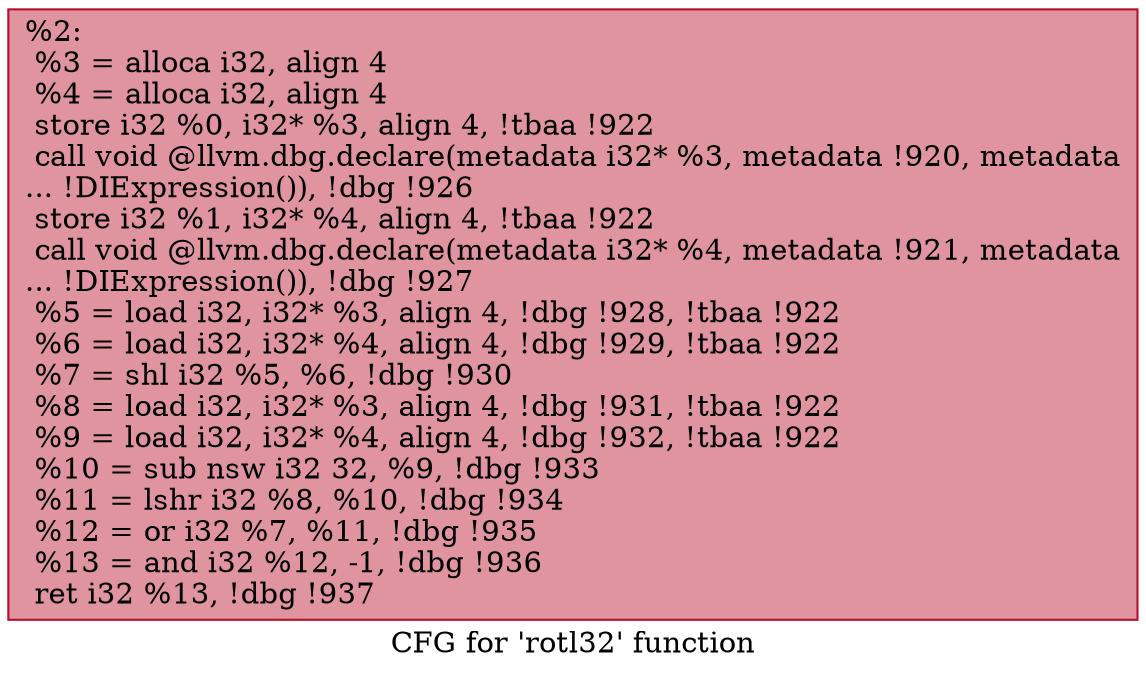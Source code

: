 digraph "CFG for 'rotl32' function" {
	label="CFG for 'rotl32' function";

	Node0xe61fe0 [shape=record,color="#b70d28ff", style=filled, fillcolor="#b70d2870",label="{%2:\l  %3 = alloca i32, align 4\l  %4 = alloca i32, align 4\l  store i32 %0, i32* %3, align 4, !tbaa !922\l  call void @llvm.dbg.declare(metadata i32* %3, metadata !920, metadata\l... !DIExpression()), !dbg !926\l  store i32 %1, i32* %4, align 4, !tbaa !922\l  call void @llvm.dbg.declare(metadata i32* %4, metadata !921, metadata\l... !DIExpression()), !dbg !927\l  %5 = load i32, i32* %3, align 4, !dbg !928, !tbaa !922\l  %6 = load i32, i32* %4, align 4, !dbg !929, !tbaa !922\l  %7 = shl i32 %5, %6, !dbg !930\l  %8 = load i32, i32* %3, align 4, !dbg !931, !tbaa !922\l  %9 = load i32, i32* %4, align 4, !dbg !932, !tbaa !922\l  %10 = sub nsw i32 32, %9, !dbg !933\l  %11 = lshr i32 %8, %10, !dbg !934\l  %12 = or i32 %7, %11, !dbg !935\l  %13 = and i32 %12, -1, !dbg !936\l  ret i32 %13, !dbg !937\l}"];
}
